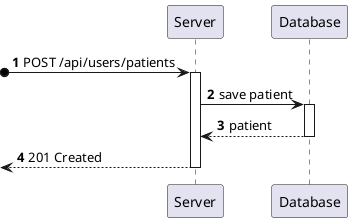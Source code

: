 @startuml process-view
autonumber

participant "Server" as Server
participant "Database" as Database

?o-> Server : POST /api/users/patients

activate Server

    Server -> Database : save patient
    
    activate Database

        Database --> Server : patient

    deactivate Database

    <-- Server : 201 Created

deactivate Server

@enduml